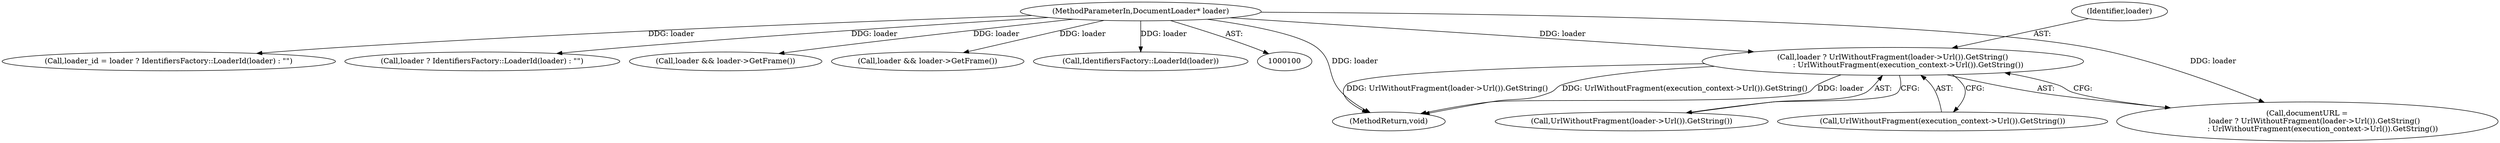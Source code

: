 digraph "0_Chrome_1c40f9042ae2d6ee7483d72998aabb5e73b2ff60_2@pointer" {
"1000213" [label="(Call,loader ? UrlWithoutFragment(loader->Url()).GetString()\n             : UrlWithoutFragment(execution_context->Url()).GetString())"];
"1000103" [label="(MethodParameterIn,DocumentLoader* loader)"];
"1000211" [label="(Call,documentURL =\n      loader ? UrlWithoutFragment(loader->Url()).GetString()\n             : UrlWithoutFragment(execution_context->Url()).GetString())"];
"1000215" [label="(Call,UrlWithoutFragment(loader->Url()).GetString())"];
"1000245" [label="(MethodReturn,void)"];
"1000115" [label="(Call,loader_id = loader ? IdentifiersFactory::LoaderId(loader) : \"\")"];
"1000117" [label="(Call,loader ? IdentifiersFactory::LoaderId(loader) : \"\")"];
"1000213" [label="(Call,loader ? UrlWithoutFragment(loader->Url()).GetString()\n             : UrlWithoutFragment(execution_context->Url()).GetString())"];
"1000214" [label="(Identifier,loader)"];
"1000103" [label="(MethodParameterIn,DocumentLoader* loader)"];
"1000142" [label="(Call,loader && loader->GetFrame())"];
"1000156" [label="(Call,loader && loader->GetFrame())"];
"1000119" [label="(Call,IdentifiersFactory::LoaderId(loader))"];
"1000216" [label="(Call,UrlWithoutFragment(execution_context->Url()).GetString())"];
"1000213" -> "1000211"  [label="AST: "];
"1000213" -> "1000215"  [label="CFG: "];
"1000213" -> "1000216"  [label="CFG: "];
"1000214" -> "1000213"  [label="AST: "];
"1000215" -> "1000213"  [label="AST: "];
"1000216" -> "1000213"  [label="AST: "];
"1000211" -> "1000213"  [label="CFG: "];
"1000213" -> "1000245"  [label="DDG: UrlWithoutFragment(execution_context->Url()).GetString()"];
"1000213" -> "1000245"  [label="DDG: loader"];
"1000213" -> "1000245"  [label="DDG: UrlWithoutFragment(loader->Url()).GetString()"];
"1000103" -> "1000213"  [label="DDG: loader"];
"1000103" -> "1000100"  [label="AST: "];
"1000103" -> "1000245"  [label="DDG: loader"];
"1000103" -> "1000115"  [label="DDG: loader"];
"1000103" -> "1000117"  [label="DDG: loader"];
"1000103" -> "1000119"  [label="DDG: loader"];
"1000103" -> "1000142"  [label="DDG: loader"];
"1000103" -> "1000156"  [label="DDG: loader"];
"1000103" -> "1000211"  [label="DDG: loader"];
}

